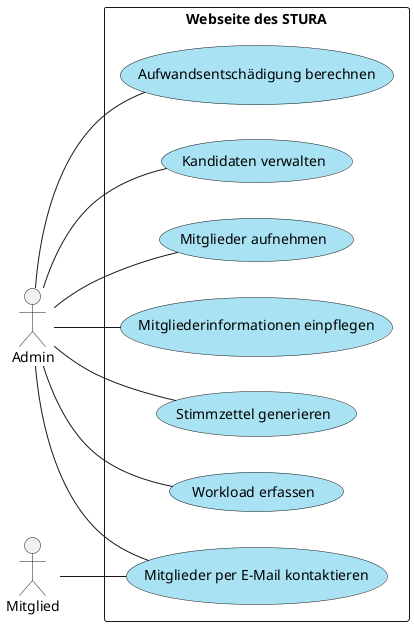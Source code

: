 @startuml diagramm_use_case-model
left to right direction

actor Admin 


rectangle "Webseite des STURA" {
  "Kandidaten verwalten" as (uc01) #A9E2F3
  "Mitglieder aufnehmen" as (uc02) #A9E2F3
  "Mitgliederinformationen einpflegen" as (uc03) #A9E2F3
  "Mitglieder per E-Mail kontaktieren" as (uc04) #A9E2F3
  "Stimmzettel generieren" as (uc05) #A9E2F3
  "Workload erfassen" as (uc06) #A9E2F3
  "Aufwandsentschädigung berechnen" as (uc07) #A9E2F3
}


Admin -- (uc01)
Admin -- (uc02)
Admin -- (uc03)
Admin -- (uc04)
Mitglied -- (uc04)
Admin -- (uc05)
Admin -- (uc06)
Admin -- (uc07)


@enduml